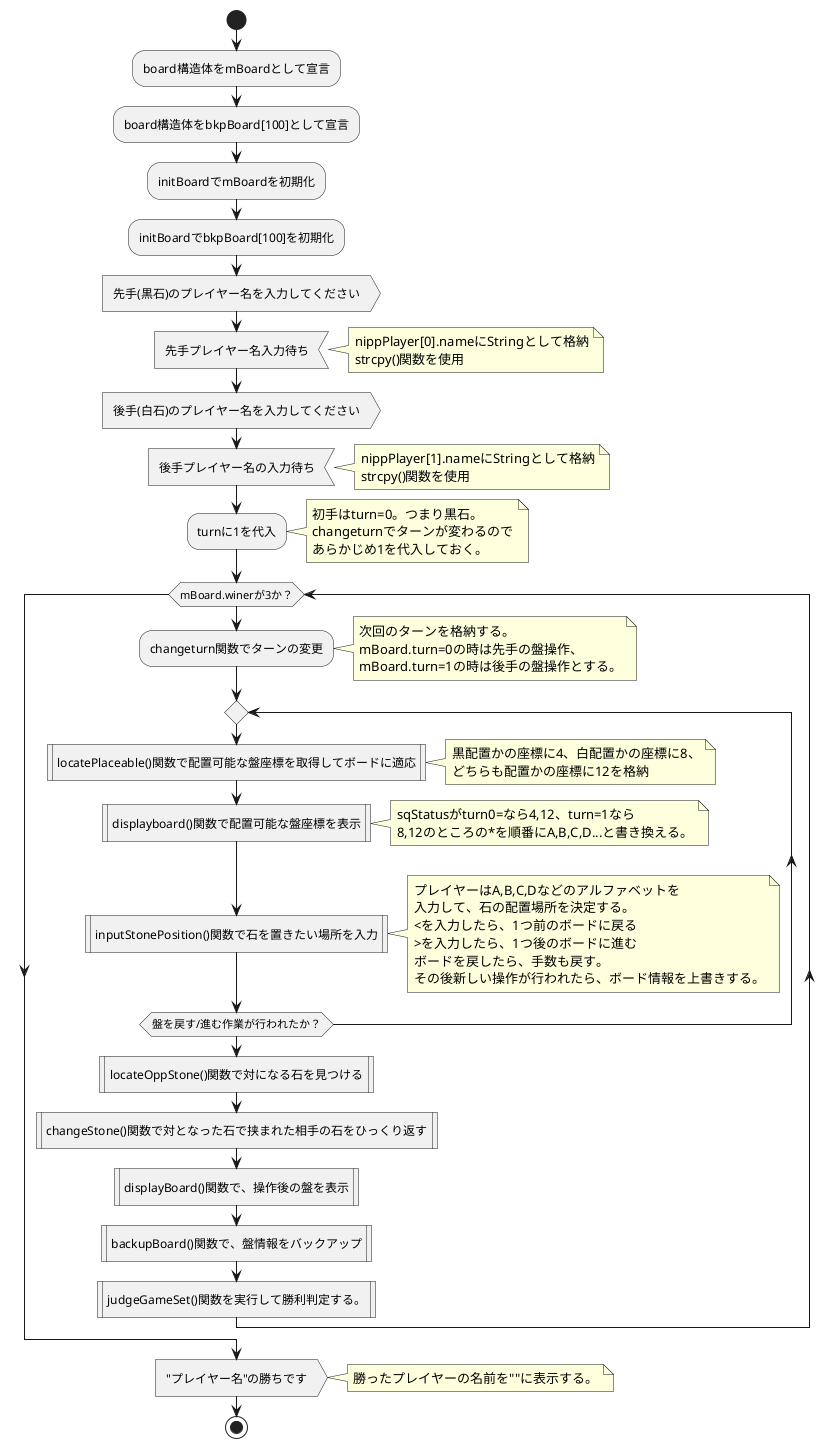 @startuml mainProgram
start
:board構造体をmBoardとして宣言;
:board構造体をbkpBoard[100]として宣言;
:initBoardでmBoardを初期化;
:initBoardでbkpBoard[100]を初期化;
:先手(黒石)のプレイヤー名を入力してください>
:先手プレイヤー名入力待ち<
note right
nippPlayer[0].nameにStringとして格納
strcpy()関数を使用
end note
:後手(白石)のプレイヤー名を入力してください>
:後手プレイヤー名の入力待ち<
note right
nippPlayer[1].nameにStringとして格納
strcpy()関数を使用
end note
:turnに1を代入;
note right
初手はturn=0。つまり黒石。
changeturnでターンが変わるので
あらかじめ1を代入しておく。
end note
while(mBoard.winerが3か？)
		:changeturn関数でターンの変更;
		note right
		次回のターンを格納する。
		mBoard.turn=0の時は先手の盤操作、
		mBoard.turn=1の時は後手の盤操作とする。
		end note
		repeat
		:locatePlaceable()関数で配置可能な盤座標を取得してボードに適応|
		note right
		黒配置かの座標に4、白配置かの座標に8、
		どちらも配置かの座標に12を格納
		end note
		:displayboard()関数で配置可能な盤座標を表示|
		note right
		sqStatusがturn0=なら4,12、turn=1なら
		8,12のところの*を順番にA,B,C,D...と書き換える。
		end note
		:inputStonePosition()関数で石を置きたい場所を入力|
		note right
		プレイヤーはA,B,C,Dなどのアルファベットを
		入力して、石の配置場所を決定する。
		<を入力したら、1つ前のボードに戻る
		>を入力したら、1つ後のボードに進む
		ボードを戻したら、手数も戻す。
		その後新しい操作が行われたら、ボード情報を上書きする。
		end note
		repeat while (盤を戻す/進む作業が行われたか？)
		:locateOppStone()関数で対になる石を見つける|
		:changeStone()関数で対となった石で挟まれた相手の石をひっくり返す|
		:displayBoard()関数で、操作後の盤を表示|
		:backupBoard()関数で、盤情報をバックアップ|
		:judgeGameSet()関数を実行して勝利判定する。|
endwhile
:"プレイヤー名"の勝ちです>
note right
勝ったプレイヤーの名前を""に表示する。
end note
stop
@enduml